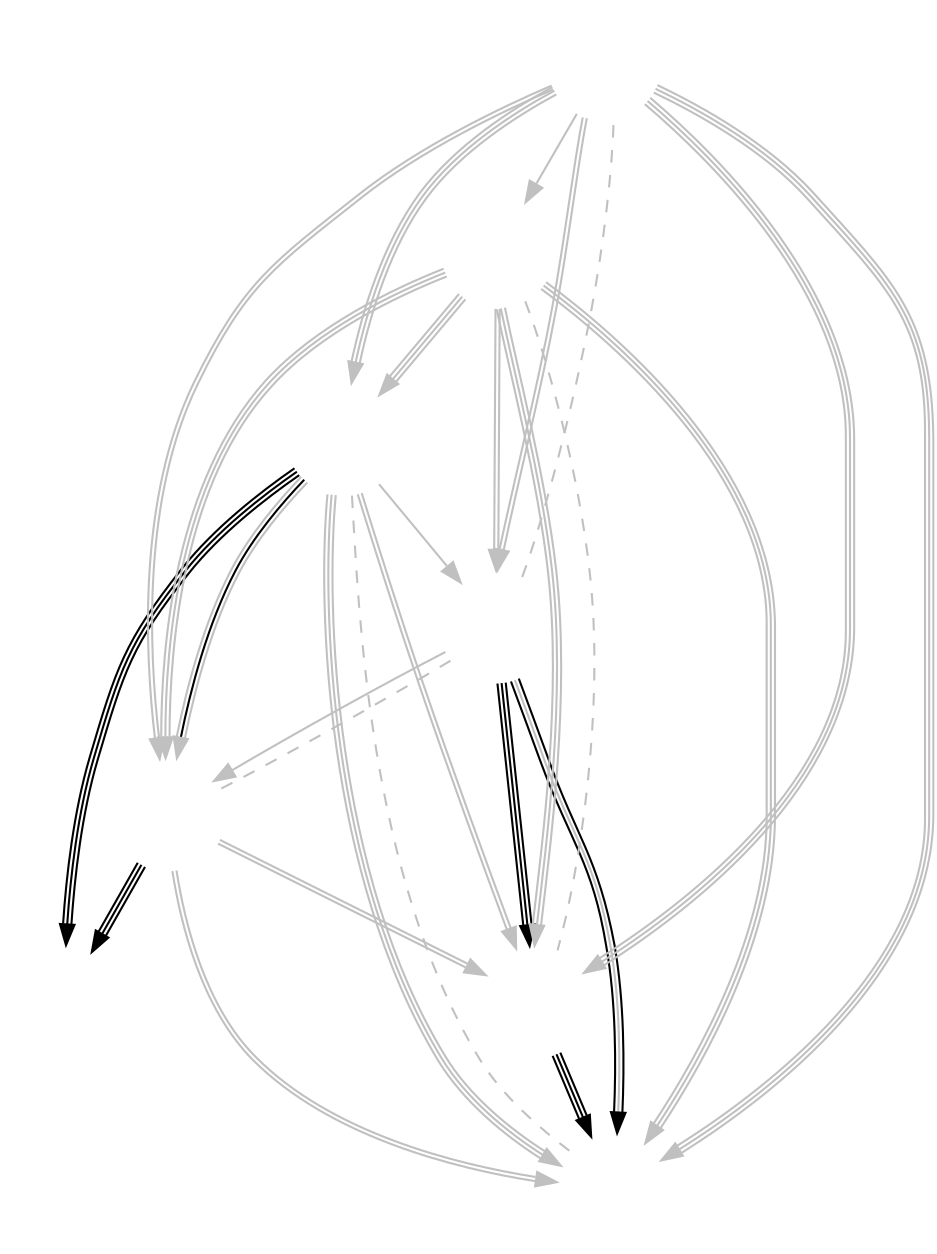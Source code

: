 // vim: set ts=5 sw=5:
digraph KR {
	node [shape=circle fixedsize=true width=0.75 label="" color="white"];
	imagepath="logos/";
	MVPM	[ image="mvp-miracle.png" ]
	MTY	[ image="mighty.png" ]
	TP	[ image="tempest.png" ]
	BLS	[ image="blossom.png" ]
	MVPB	[ image="mvp-black.png" ]
	L5	[ image="l5.png" ]
	RVN	[ image="raven.png" ]
	RRR	[ image="rrr.png" ]

	/* Phase 1 Aggregates */
//	MVPM	->	MTY	[ color="gray:gray" ]
	TP	->	MVPM	[ color="gray" ]
	MVPM	->	BLS	[ color="gray:gray" ]
	MVPB	->	MVPM	[ color="gray:gray:gray" ]
	L5	->	MVPM	[ color="gray:gray" ]
	MVPM	->	RVN	[ color="gray:gray" ]
	MTY	->	TP	[ color="gray" ]
	MTY	->	BLS	[ color="gray:gray" ]
	MVPB	->	MTY	[ color="gray:gray:gray" ]
	L5	->	MTY	[ color="gray:gray:gray" ]
	MTY	->	RVN	[ color="gray:gray:gray" ]
//	TP	->	BLS	[ color="gray:gray:gray" ]
	MVPB	->	TP	[ color="gray:gray" ]
	L5	->	TP	[ color="gray:gray" ]
//	TP	->	RVN	[ color="gray" ]
	MVPB	->	BLS	[ color="gray:gray:gray" ]
	L5	->	BLS	[ color="gray:gray:gray" ]
//	BLS	->	RVN	[ color="gray:gray:gray" ]
	L5	->	MVPB	[ color="gray" ]
	MVPB	->	RVN	[ color="gray:gray:gray" ]
	L5	->	RVN	[ color="gray:gray:gray" ]

	/* Week 1 */
	MTY	->	RRR	[ color="black:black:black" ]
	BLS	->	RVN	[ color="black:black:black" ]
	TP	->	BLS	[ color="black:black:black" ]
	MVPM	->	RRR	[ color="black:black:black" ]
	MTY	->	MVPM	[ color="gray:black:gray" ]
	TP	->	RVN	[ color="black:gray:black" ]

	edge [ color="gray" dir="none" constraint="false" style="dashed"]

	/* Week 2 */
	MVPB	->	BLS
	TP	->	L5
	TP	->	MVPM
	MTY	->	RVN
}
